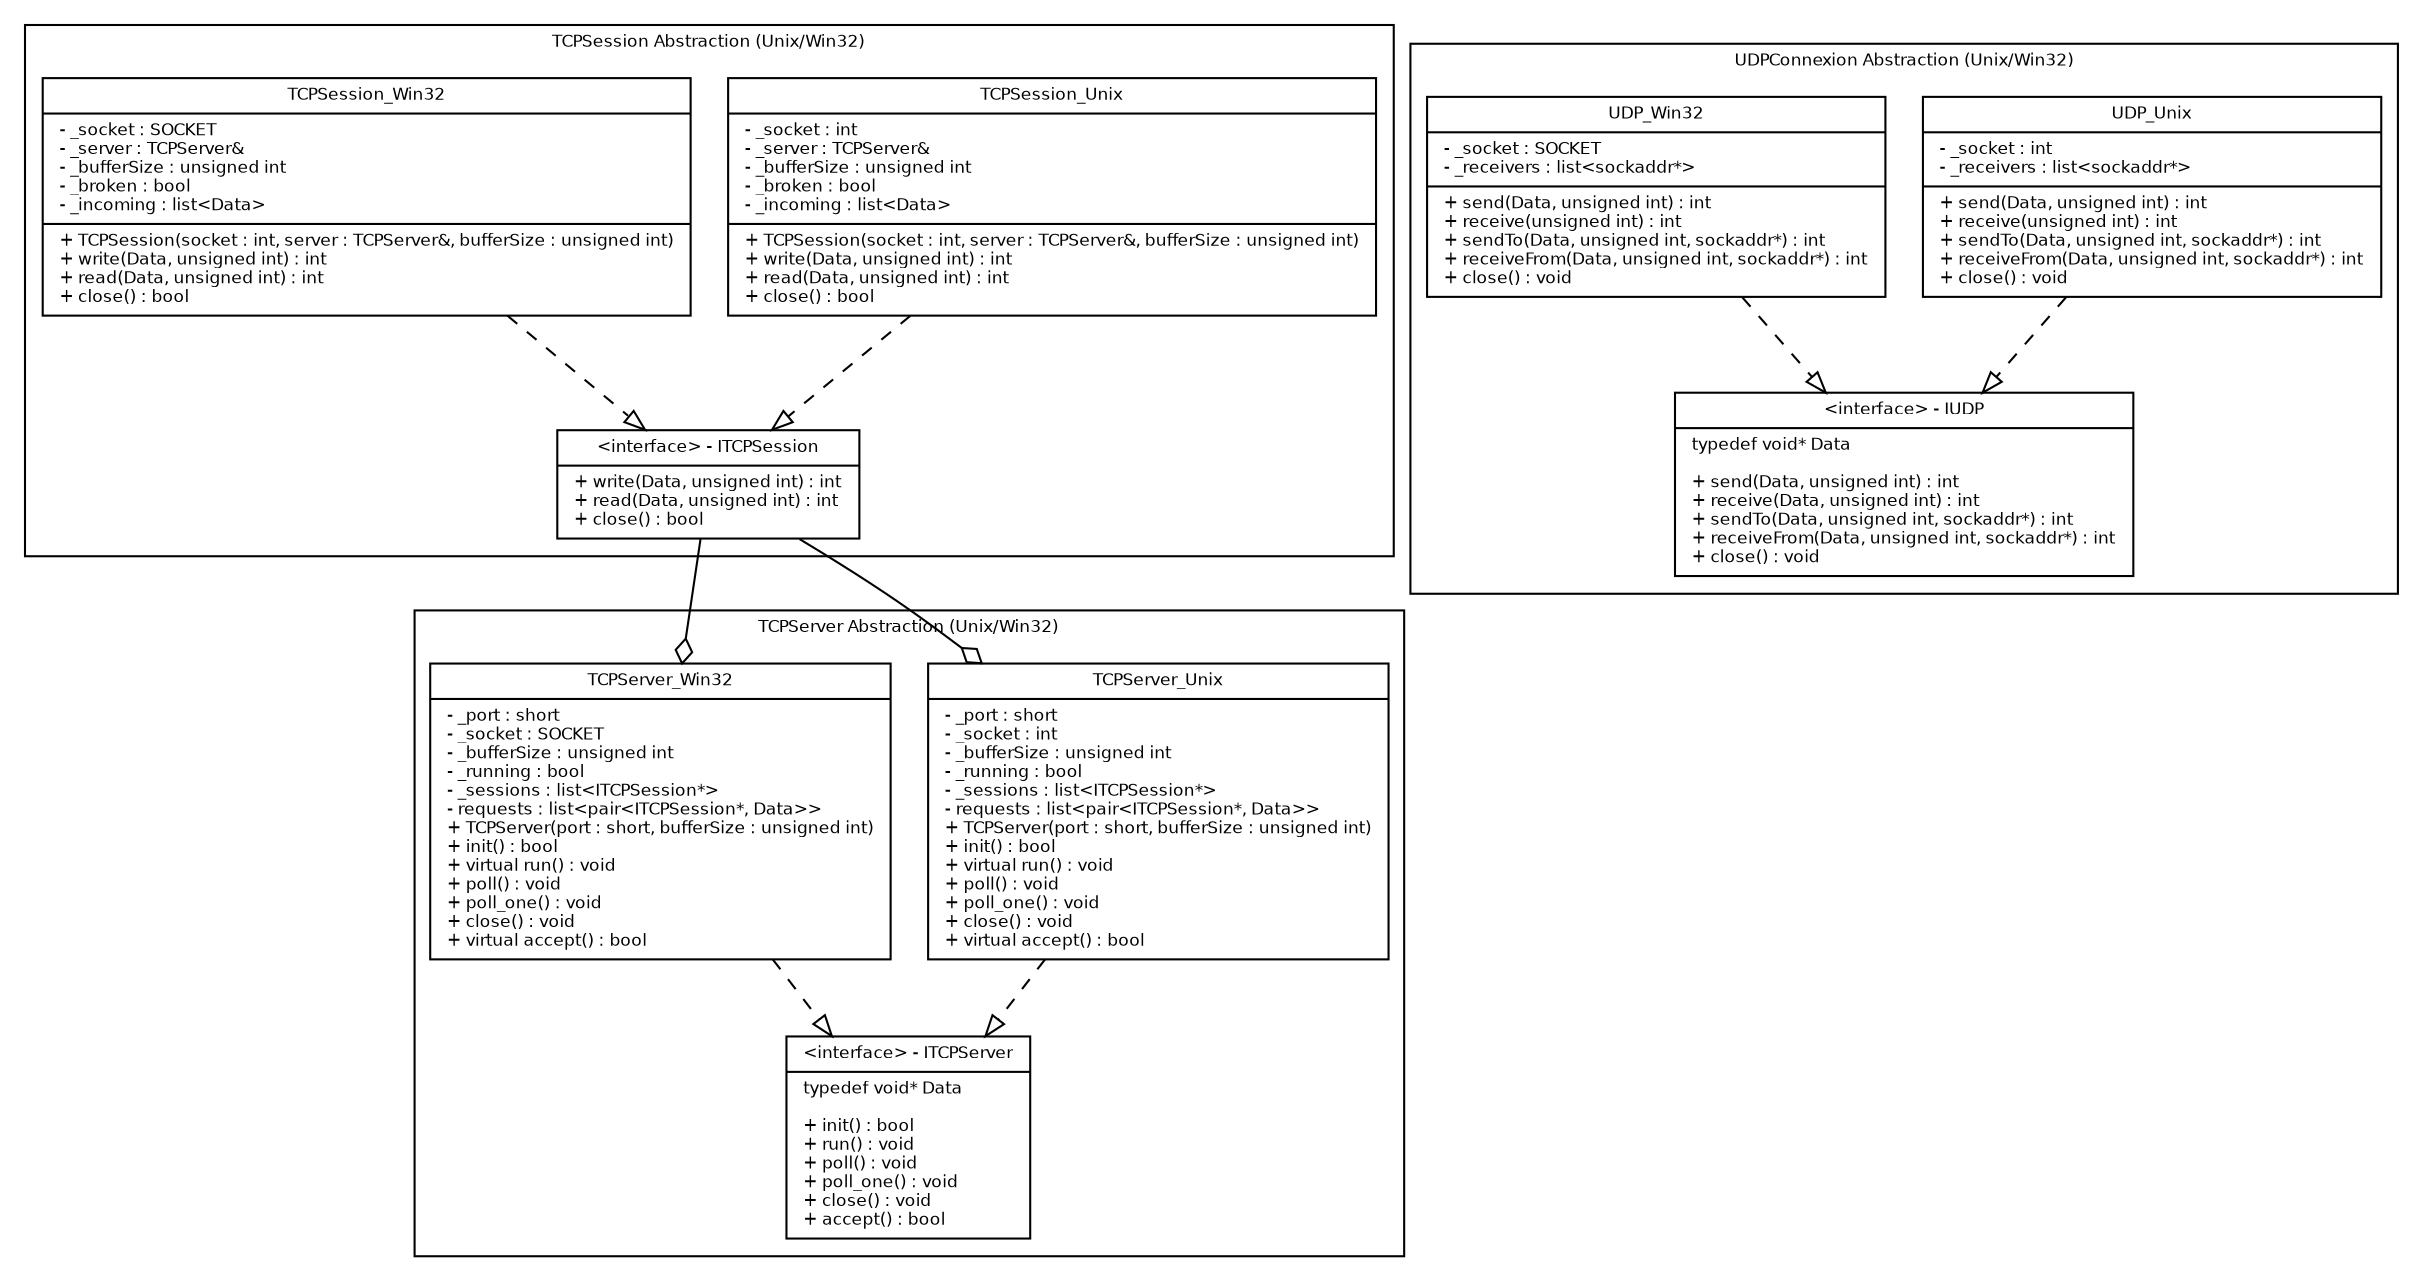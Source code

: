 digraph G {
fontname = "Bitstream Vera Sans"
fontsize = 8

node [
fontname = "Bitstream Vera Sans"
fontsize = 8
shape = "record"
]

//
// TCPSESSION SUBGRAPH
//
subgraph clusterTCPSession {
label = "TCPSession Abstraction (Unix/Win32)"

// Interface ITCPSession
ITCPSession [
label = "{\
\<interface\> - ITCPSession|\
+ write(Data, unsigned int) : int\l\
+ read(Data, unsigned int) : int\l\
+ close() : bool\l\
}"
]

// Class TCPSession_Unix
TCPSession_Unix [
label = "{\
TCPSession_Unix|\
- _socket : int\l\
- _server : TCPServer&\l\
- _bufferSize : unsigned int\l\
- _broken : bool\l\
- _incoming : list\<Data\>\l|\
+ TCPSession(socket : int, server : TCPServer&, bufferSize : unsigned int)\l\
+ write(Data, unsigned int) : int\l\
+ read(Data, unsigned int) : int\l\
+ close() : bool\l\
}"
]

// Class TCPSession_Win32
TCPSession_Win32 [
label = "{\
TCPSession_Win32|\
- _socket : SOCKET\l\
- _server : TCPServer&\l\
- _bufferSize : unsigned int\l\
- _broken : bool\l\
- _incoming : list\<Data\>\l|\
+ TCPSession(socket : int, server : TCPServer&, bufferSize : unsigned int)\l\
+ write(Data, unsigned int) : int\l\
+ read(Data, unsigned int) : int\l\
+ close() : bool\l\
}"
]

} // END : TCPSESSION SUBGRAPH

//
// UDP SUBGRAPH
//
subgraph clusterUDP {
label = "UDPConnexion Abstraction (Unix/Win32)"

// Interface IUDP
IUDP [
label = "{\
\<interface\> - IUDP|\
typedef void* Data\l\l\
+ send(Data, unsigned int) : int\l\
+ receive(Data, unsigned int) : int\l\
+ sendTo(Data, unsigned int, sockaddr*) : int\l\
+ receiveFrom(Data, unsigned int, sockaddr*) : int\l\
+ close() : void\l\
}"
]

// Class UDP_Unix
UDP_Unix [
label = "{\
UDP_Unix|\
- _socket : int\l\
- _receivers : list\<sockaddr*\>\l|\
+ send(Data, unsigned int) : int\l\
+ receive(unsigned int) : int\l\
+ sendTo(Data, unsigned int, sockaddr*) : int\l\
+ receiveFrom(Data, unsigned int, sockaddr*) : int\l\
+ close() : void\l\
}"
]

// Class UDP_Win32
UDP_Win32 [
label = "{\
UDP_Win32|\
- _socket : SOCKET\l\
- _receivers : list\<sockaddr*\>\l|\
+ send(Data, unsigned int) : int\l\
+ receive(unsigned int) : int\l\
+ sendTo(Data, unsigned int, sockaddr*) : int\l\
+ receiveFrom(Data, unsigned int, sockaddr*) : int\l\
+ close() : void\l\
}"
]

} // END : UDP SUBGRAPH

//
// TCPSERVER SUBGRAPH
//
subgraph clusterTCPServer {
label = "TCPServer Abstraction (Unix/Win32)"

// Interface ITCPServer
ITCPServer [
label = "{\
\<interface\> - ITCPServer|\
typedef void* Data\l\l\
+ init() : bool\l\
+ run() : void\l\
+ poll() : void\l\
+ poll_one() : void\l\
+ close() : void\l\
+ accept() : bool\l\
}"
]

// Class TCPServer_Unix
TCPServer_Unix [
label = "{\
TCPServer_Unix|\
- _port : short\l\
- _socket : int\l\
- _bufferSize : unsigned int\l\
- _running : bool\l\
- _sessions : list\<ITCPSession*\>\l\
- requests : list\<pair\<ITCPSession*, Data\>\>\l\
+ TCPServer(port : short, bufferSize : unsigned int)\l\
+ init() : bool\l\
+ virtual run() : void\l\
+ poll() : void\l\
+ poll_one() : void\l\
+ close() : void\l\
+ virtual accept() : bool\l\
}"
]

// Class TCPServer_Win32
TCPServer_Win32 [
label = "{\
TCPServer_Win32|\
- _port : short\l\
- _socket : SOCKET\l\
- _bufferSize : unsigned int\l\
- _running : bool\l\
- _sessions : list\<ITCPSession*\>\l\
- requests : list\<pair\<ITCPSession*, Data\>\>\l\
+ TCPServer(port : short, bufferSize : unsigned int)\l\
+ init() : bool\l\
+ virtual run() : void\l\
+ poll() : void\l\
+ poll_one() : void\l\
+ close() : void\l\
+ virtual accept() : bool\l\
}"
]


} // END : TCPSERVER SUBGRAPH

edge [
fontname = "Bitstream Vera Sans"
fontsize = 8
]

// Aggregation
ITCPSession -> TCPServer_Unix [arrowhead = "odiamond" style = "solid"]
ITCPSession -> TCPServer_Win32 [arrowhead = "odiamond" style = "solid"]

// Heritage

// Implement interface
TCPServer_Unix -> ITCPServer [arrowhead = "onormal" style = "dashed"]
TCPServer_Win32 -> ITCPServer [arrowhead = "onormal" style = "dashed"]
UDP_Unix -> IUDP [arrowhead = "onormal" style = "dashed"]
UDP_Win32 -> IUDP [arrowhead = "onormal" style = "dashed"]
TCPSession_Unix -> ITCPSession [arrowhead = "onormal" style = "dashed"]
TCPSession_Win32 -> ITCPSession [arrowhead = "onormal" style = "dashed"]

}
